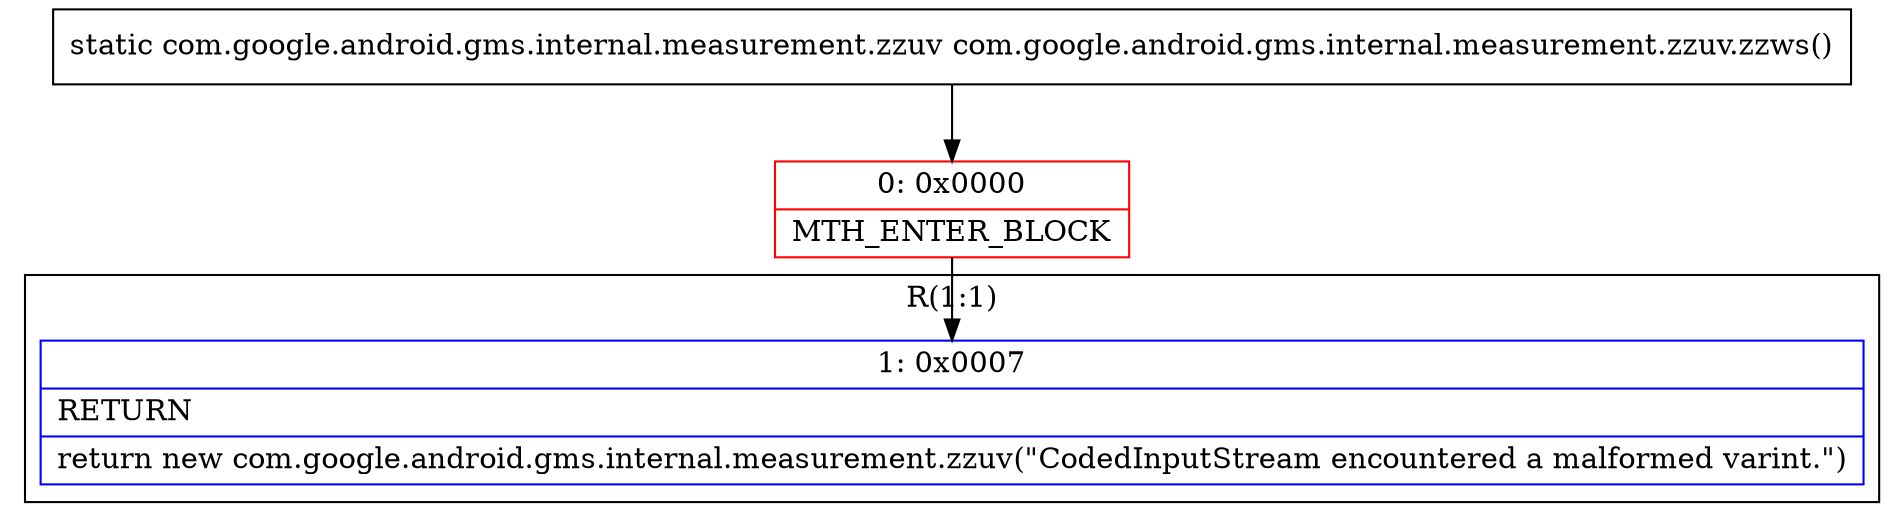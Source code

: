 digraph "CFG forcom.google.android.gms.internal.measurement.zzuv.zzws()Lcom\/google\/android\/gms\/internal\/measurement\/zzuv;" {
subgraph cluster_Region_1148794050 {
label = "R(1:1)";
node [shape=record,color=blue];
Node_1 [shape=record,label="{1\:\ 0x0007|RETURN\l|return new com.google.android.gms.internal.measurement.zzuv(\"CodedInputStream encountered a malformed varint.\")\l}"];
}
Node_0 [shape=record,color=red,label="{0\:\ 0x0000|MTH_ENTER_BLOCK\l}"];
MethodNode[shape=record,label="{static com.google.android.gms.internal.measurement.zzuv com.google.android.gms.internal.measurement.zzuv.zzws() }"];
MethodNode -> Node_0;
Node_0 -> Node_1;
}

